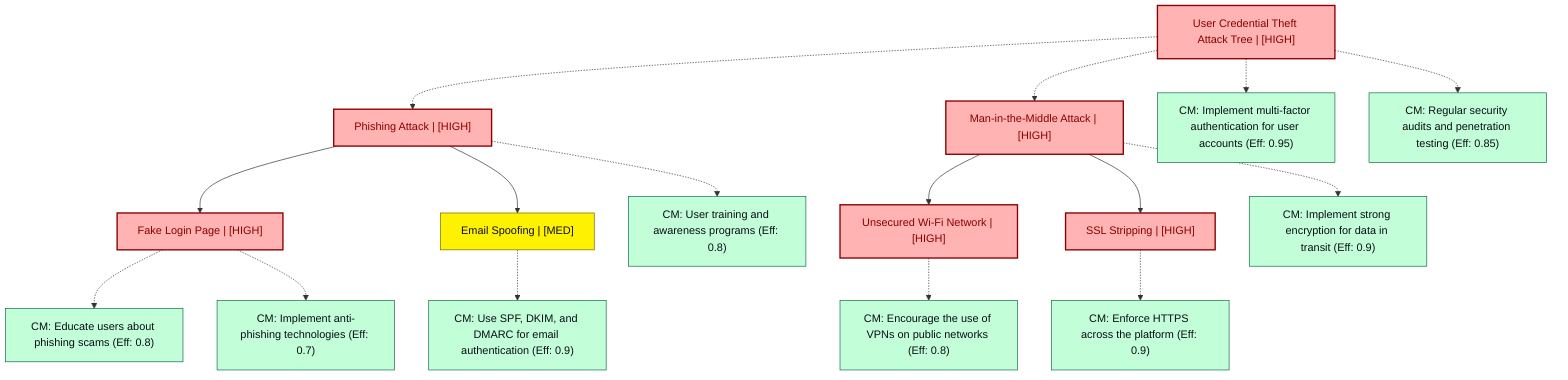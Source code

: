 graph TB
  node_01K6B4QAVT2M3SD9XDW1W3ACN["User Credential Theft Attack Tree | [HIGH]"]:::highRisk
  node_01K6B4QAVT2M3SD9XDW1W3ACN-1["Phishing Attack | [HIGH]"]:::highRisk
  node_01K6B4QAVT2M3SD9XDW1W3ACN-1-1["Fake Login Page | [HIGH]"]:::highRisk
  node_01K6B4QAVT2M3SD9XDW1W3ACN-1-1_cm_0["CM: Educate users about phishing scams (Eff: 0.8)"]:::countermeasure
  node_01K6B4QAVT2M3SD9XDW1W3ACN-1-1_cm_1["CM: Implement anti-phishing technologies (Eff: 0.7)"]:::countermeasure
  node_01K6B4QAVT2M3SD9XDW1W3ACN-1-2["Email Spoofing | [MED]"]:::mediumRisk
  node_01K6B4QAVT2M3SD9XDW1W3ACN-1-2_cm_0["CM: Use SPF, DKIM, and DMARC for email authentication (Eff: 0.9)"]:::countermeasure
  node_01K6B4QAVT2M3SD9XDW1W3ACN-1_cm_0["CM: User training and awareness programs (Eff: 0.8)"]:::countermeasure
  node_01K6B4QAVT2M3SD9XDW1W3ACN-2["Man-in-the-Middle Attack | [HIGH]"]:::highRisk
  node_01K6B4QAVT2M3SD9XDW1W3ACN-2-1["Unsecured Wi-Fi Network | [HIGH]"]:::highRisk
  node_01K6B4QAVT2M3SD9XDW1W3ACN-2-1_cm_0["CM: Encourage the use of VPNs on public networks (Eff: 0.8)"]:::countermeasure
  node_01K6B4QAVT2M3SD9XDW1W3ACN-2-2["SSL Stripping | [HIGH]"]:::highRisk
  node_01K6B4QAVT2M3SD9XDW1W3ACN-2-2_cm_0["CM: Enforce HTTPS across the platform (Eff: 0.9)"]:::countermeasure
  node_01K6B4QAVT2M3SD9XDW1W3ACN-2_cm_0["CM: Implement strong encryption for data in transit (Eff: 0.9)"]:::countermeasure
  node_01K6B4QAVT2M3SD9XDW1W3ACN_cm_0["CM: Implement multi-factor authentication for user accounts (Eff: 0.95)"]:::countermeasure
  node_01K6B4QAVT2M3SD9XDW1W3ACN_cm_1["CM: Regular security audits and penetration testing (Eff: 0.85)"]:::countermeasure

  node_01K6B4QAVT2M3SD9XDW1W3ACN -.-> node_01K6B4QAVT2M3SD9XDW1W3ACN-1
  node_01K6B4QAVT2M3SD9XDW1W3ACN-1 --> node_01K6B4QAVT2M3SD9XDW1W3ACN-1-1
  node_01K6B4QAVT2M3SD9XDW1W3ACN-1-1 -.-> node_01K6B4QAVT2M3SD9XDW1W3ACN-1-1_cm_0
  node_01K6B4QAVT2M3SD9XDW1W3ACN-1-1 -.-> node_01K6B4QAVT2M3SD9XDW1W3ACN-1-1_cm_1
  node_01K6B4QAVT2M3SD9XDW1W3ACN-1 --> node_01K6B4QAVT2M3SD9XDW1W3ACN-1-2
  node_01K6B4QAVT2M3SD9XDW1W3ACN-1-2 -.-> node_01K6B4QAVT2M3SD9XDW1W3ACN-1-2_cm_0
  node_01K6B4QAVT2M3SD9XDW1W3ACN-1 -.-> node_01K6B4QAVT2M3SD9XDW1W3ACN-1_cm_0
  node_01K6B4QAVT2M3SD9XDW1W3ACN -.-> node_01K6B4QAVT2M3SD9XDW1W3ACN-2
  node_01K6B4QAVT2M3SD9XDW1W3ACN-2 --> node_01K6B4QAVT2M3SD9XDW1W3ACN-2-1
  node_01K6B4QAVT2M3SD9XDW1W3ACN-2-1 -.-> node_01K6B4QAVT2M3SD9XDW1W3ACN-2-1_cm_0
  node_01K6B4QAVT2M3SD9XDW1W3ACN-2 --> node_01K6B4QAVT2M3SD9XDW1W3ACN-2-2
  node_01K6B4QAVT2M3SD9XDW1W3ACN-2-2 -.-> node_01K6B4QAVT2M3SD9XDW1W3ACN-2-2_cm_0
  node_01K6B4QAVT2M3SD9XDW1W3ACN-2 -.-> node_01K6B4QAVT2M3SD9XDW1W3ACN-2_cm_0
  node_01K6B4QAVT2M3SD9XDW1W3ACN -.-> node_01K6B4QAVT2M3SD9XDW1W3ACN_cm_0
  node_01K6B4QAVT2M3SD9XDW1W3ACN -.-> node_01K6B4QAVT2M3SD9XDW1W3ACN_cm_1

  classDef andNode fill:#FFB3B3,stroke:#8B0000,stroke-width:2px,color:#0B0D17
  classDef orNode fill:#C2FFD8,stroke:#106B49,stroke-width:2px,color:#0B0D17
  classDef leafNode fill:#73d1ff,stroke:#29ABE2,stroke-width:2px,color:#0B0D17
  classDef highRisk fill:#FFB3B3,color:#8B0000,stroke:#8B0000,stroke-width:2px
  classDef mediumRisk fill:#FFF200,stroke:#7A6300,stroke-width:1px,color:#0B0D17
  classDef lowRisk fill:#FFF2B3,stroke:#FFF2B3,stroke-width:1px,color:#0B0D17
  classDef countermeasure fill:#C2FFD8,stroke:#106B49,stroke-width:1px,color:#0B0D17
  classDef reference fill:#ffa1ad,stroke:#A259FF,stroke-width:1px,stroke-dasharray:3 3,color:#0B0D17
  classDef mitreNode stroke-dasharray:5 5
  classDef note fill:#ffffcc,stroke:#ffcc00,stroke-width:2px,stroke-dasharray:5 5